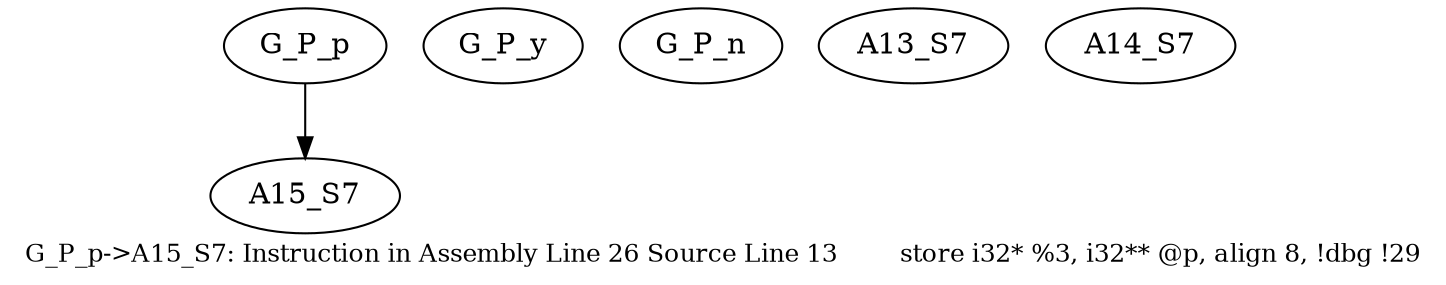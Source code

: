 digraph{
	node [ ]
	edge [ ]
	G_P_p [ ]
	G_P_y [ ]
	G_P_n [ ]
	A13_S7 [ ]
	A14_S7 [ ]
	A15_S7 [ ]
	G_P_p -> A15_S7 [ ]
	label = "G_P_p->A15_S7: Instruction in Assembly Line 26 Source Line 13	store i32* %3, i32** @p, align 8, !dbg !29"	fontsize = "12"
}